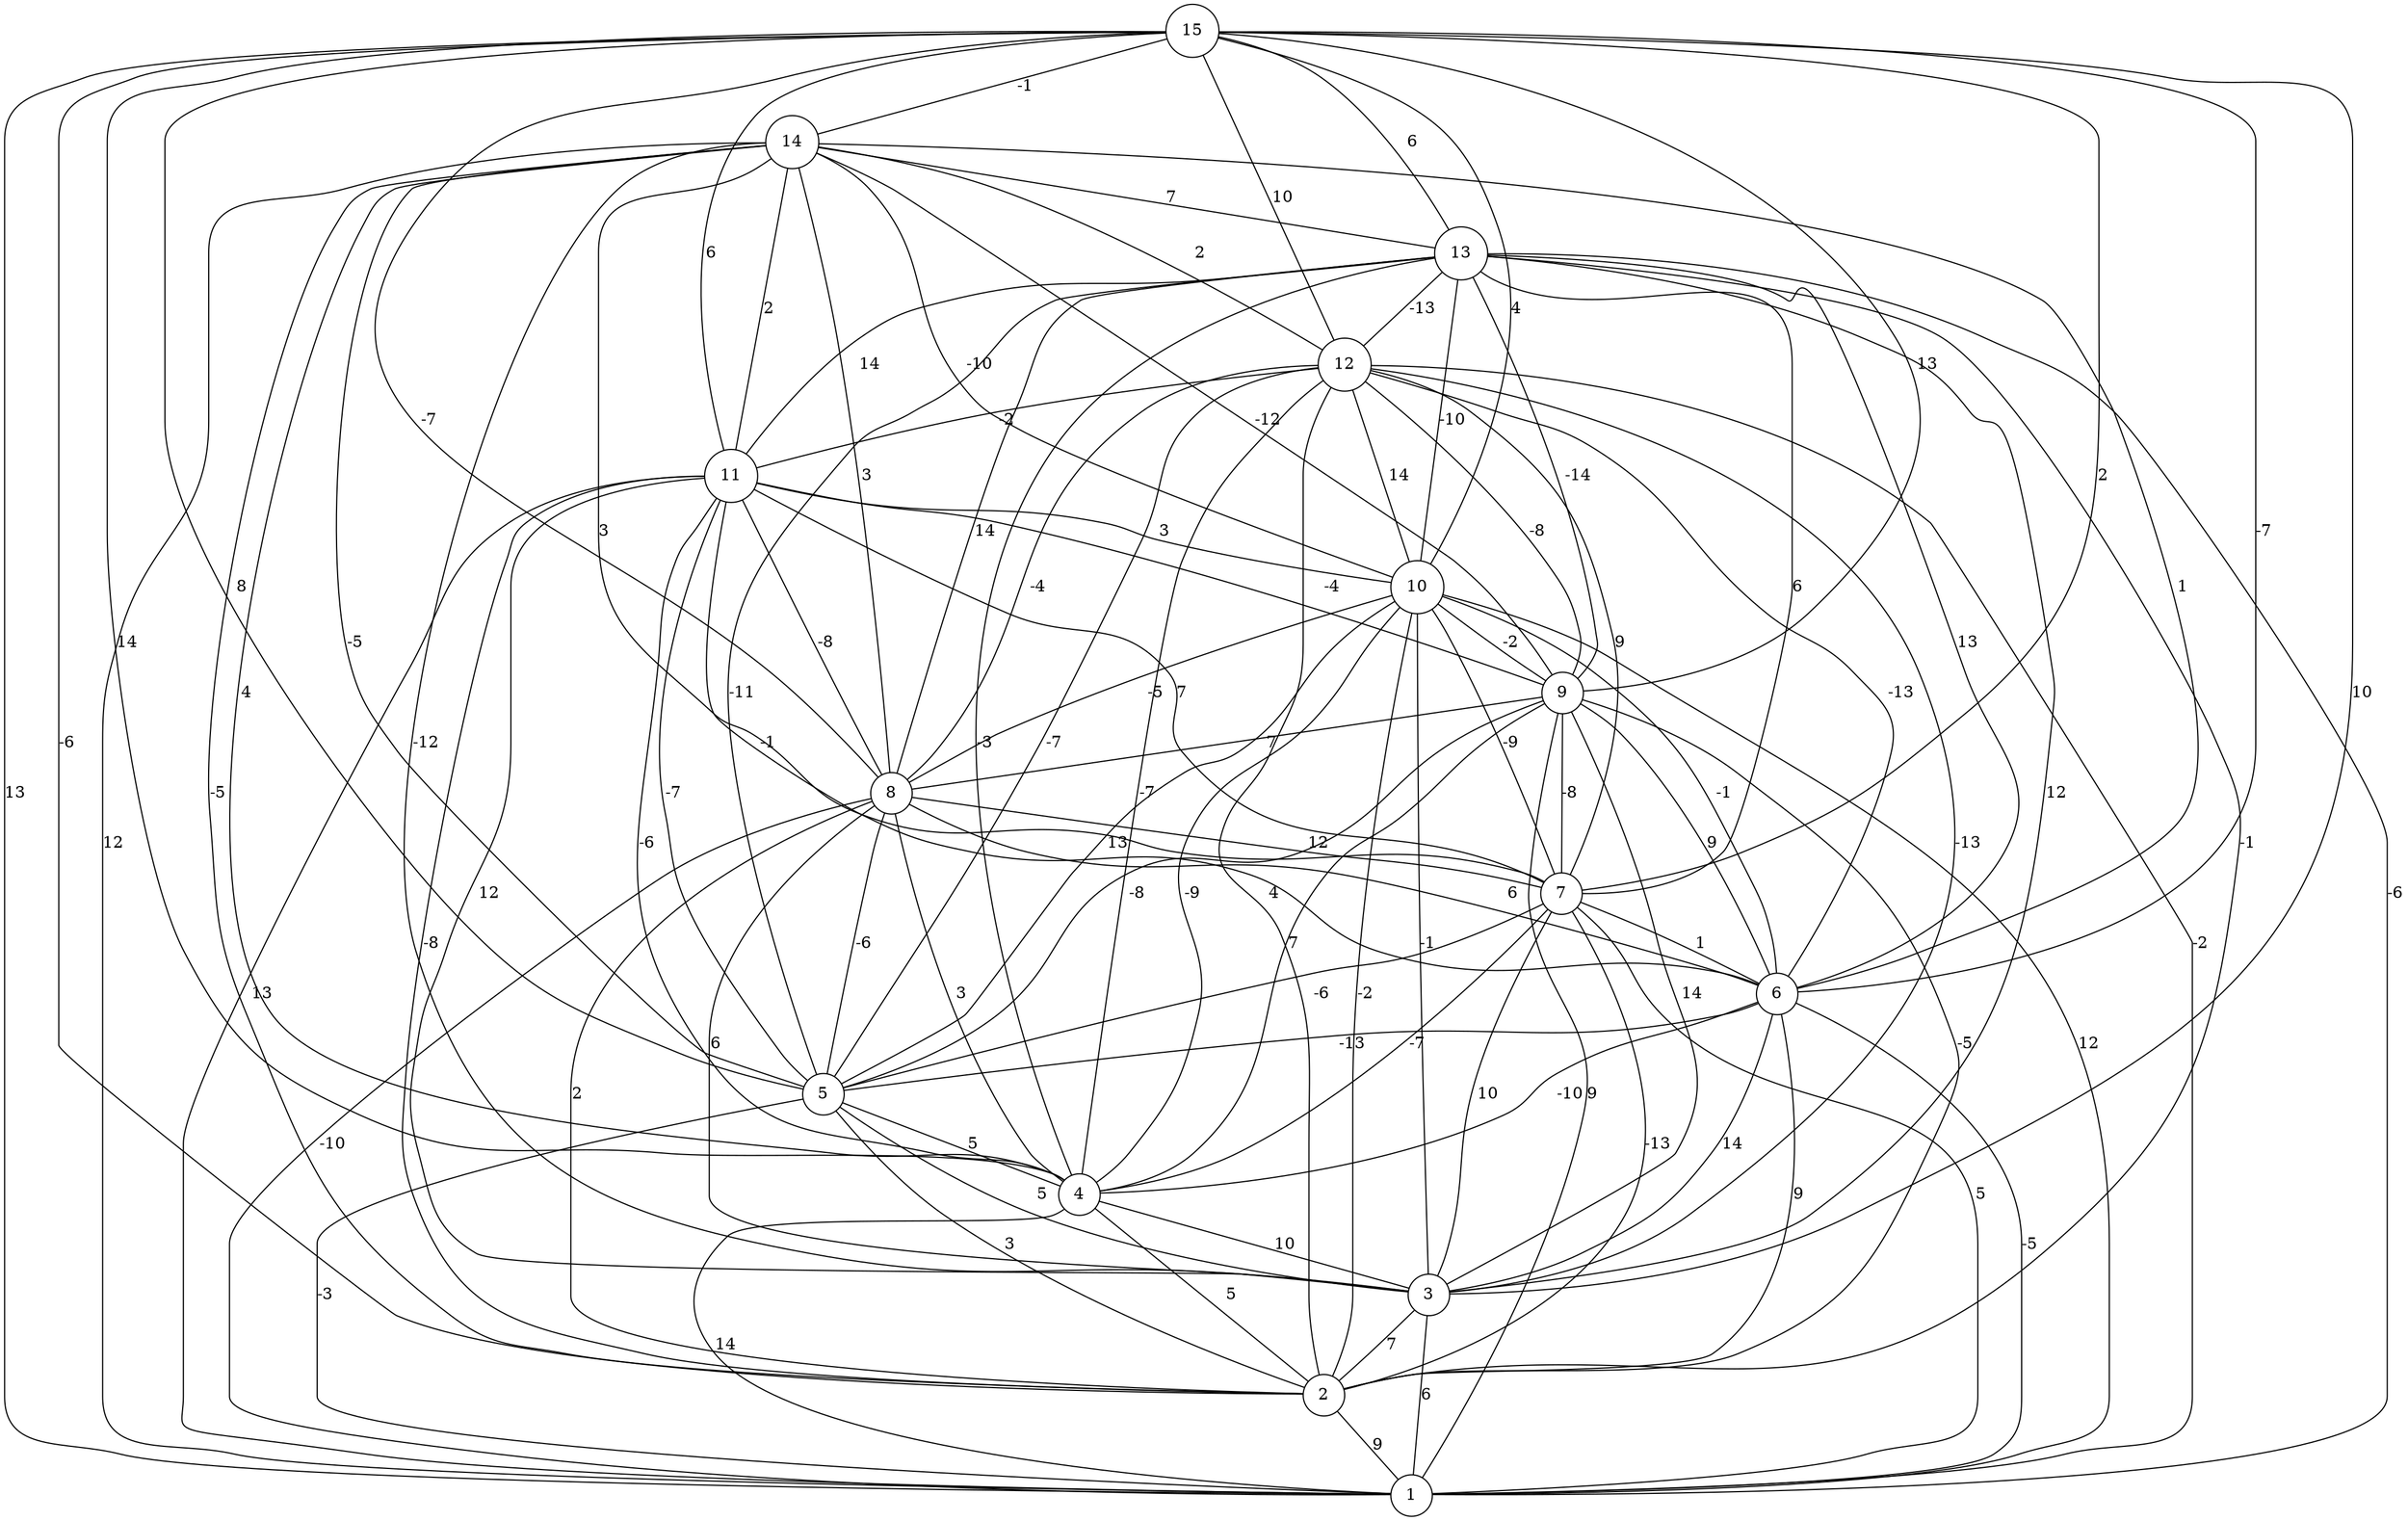 graph { 
	 fontname="Helvetica,Arial,sans-serif" 
	 node [shape = circle]; 
	 15 -- 1 [label = "13"];
	 15 -- 2 [label = "-6"];
	 15 -- 3 [label = "10"];
	 15 -- 4 [label = "14"];
	 15 -- 5 [label = "8"];
	 15 -- 6 [label = "-7"];
	 15 -- 7 [label = "2"];
	 15 -- 8 [label = "-7"];
	 15 -- 9 [label = "13"];
	 15 -- 10 [label = "4"];
	 15 -- 11 [label = "6"];
	 15 -- 12 [label = "10"];
	 15 -- 13 [label = "6"];
	 15 -- 14 [label = "-1"];
	 14 -- 1 [label = "12"];
	 14 -- 2 [label = "-5"];
	 14 -- 3 [label = "-12"];
	 14 -- 4 [label = "4"];
	 14 -- 5 [label = "-5"];
	 14 -- 6 [label = "1"];
	 14 -- 7 [label = "3"];
	 14 -- 8 [label = "3"];
	 14 -- 9 [label = "-12"];
	 14 -- 10 [label = "-10"];
	 14 -- 11 [label = "2"];
	 14 -- 12 [label = "2"];
	 14 -- 13 [label = "7"];
	 13 -- 1 [label = "-6"];
	 13 -- 2 [label = "-1"];
	 13 -- 3 [label = "12"];
	 13 -- 4 [label = "-3"];
	 13 -- 5 [label = "-11"];
	 13 -- 6 [label = "13"];
	 13 -- 7 [label = "6"];
	 13 -- 8 [label = "14"];
	 13 -- 9 [label = "-14"];
	 13 -- 10 [label = "-10"];
	 13 -- 11 [label = "14"];
	 13 -- 12 [label = "-13"];
	 12 -- 1 [label = "-2"];
	 12 -- 2 [label = "4"];
	 12 -- 3 [label = "-13"];
	 12 -- 4 [label = "-7"];
	 12 -- 5 [label = "-7"];
	 12 -- 6 [label = "-13"];
	 12 -- 7 [label = "9"];
	 12 -- 8 [label = "-4"];
	 12 -- 9 [label = "-8"];
	 12 -- 10 [label = "14"];
	 12 -- 11 [label = "-2"];
	 11 -- 1 [label = "13"];
	 11 -- 2 [label = "-8"];
	 11 -- 3 [label = "12"];
	 11 -- 4 [label = "-6"];
	 11 -- 5 [label = "-7"];
	 11 -- 6 [label = "-1"];
	 11 -- 7 [label = "7"];
	 11 -- 8 [label = "-8"];
	 11 -- 9 [label = "-4"];
	 11 -- 10 [label = "3"];
	 10 -- 1 [label = "12"];
	 10 -- 2 [label = "-2"];
	 10 -- 3 [label = "-1"];
	 10 -- 4 [label = "-9"];
	 10 -- 5 [label = "13"];
	 10 -- 6 [label = "-1"];
	 10 -- 7 [label = "-9"];
	 10 -- 8 [label = "-5"];
	 10 -- 9 [label = "-2"];
	 9 -- 1 [label = "9"];
	 9 -- 2 [label = "-5"];
	 9 -- 3 [label = "14"];
	 9 -- 4 [label = "7"];
	 9 -- 5 [label = "-8"];
	 9 -- 6 [label = "9"];
	 9 -- 7 [label = "-8"];
	 9 -- 8 [label = "7"];
	 8 -- 1 [label = "-10"];
	 8 -- 2 [label = "2"];
	 8 -- 3 [label = "6"];
	 8 -- 4 [label = "3"];
	 8 -- 5 [label = "-6"];
	 8 -- 6 [label = "6"];
	 8 -- 7 [label = "12"];
	 7 -- 1 [label = "5"];
	 7 -- 2 [label = "-13"];
	 7 -- 3 [label = "10"];
	 7 -- 4 [label = "-7"];
	 7 -- 5 [label = "-6"];
	 7 -- 6 [label = "1"];
	 6 -- 1 [label = "-5"];
	 6 -- 2 [label = "9"];
	 6 -- 3 [label = "14"];
	 6 -- 4 [label = "-10"];
	 6 -- 5 [label = "-13"];
	 5 -- 1 [label = "-3"];
	 5 -- 2 [label = "3"];
	 5 -- 3 [label = "5"];
	 5 -- 4 [label = "5"];
	 4 -- 1 [label = "14"];
	 4 -- 2 [label = "5"];
	 4 -- 3 [label = "10"];
	 3 -- 1 [label = "6"];
	 3 -- 2 [label = "7"];
	 2 -- 1 [label = "9"];
	 1;
	 2;
	 3;
	 4;
	 5;
	 6;
	 7;
	 8;
	 9;
	 10;
	 11;
	 12;
	 13;
	 14;
	 15;
}
